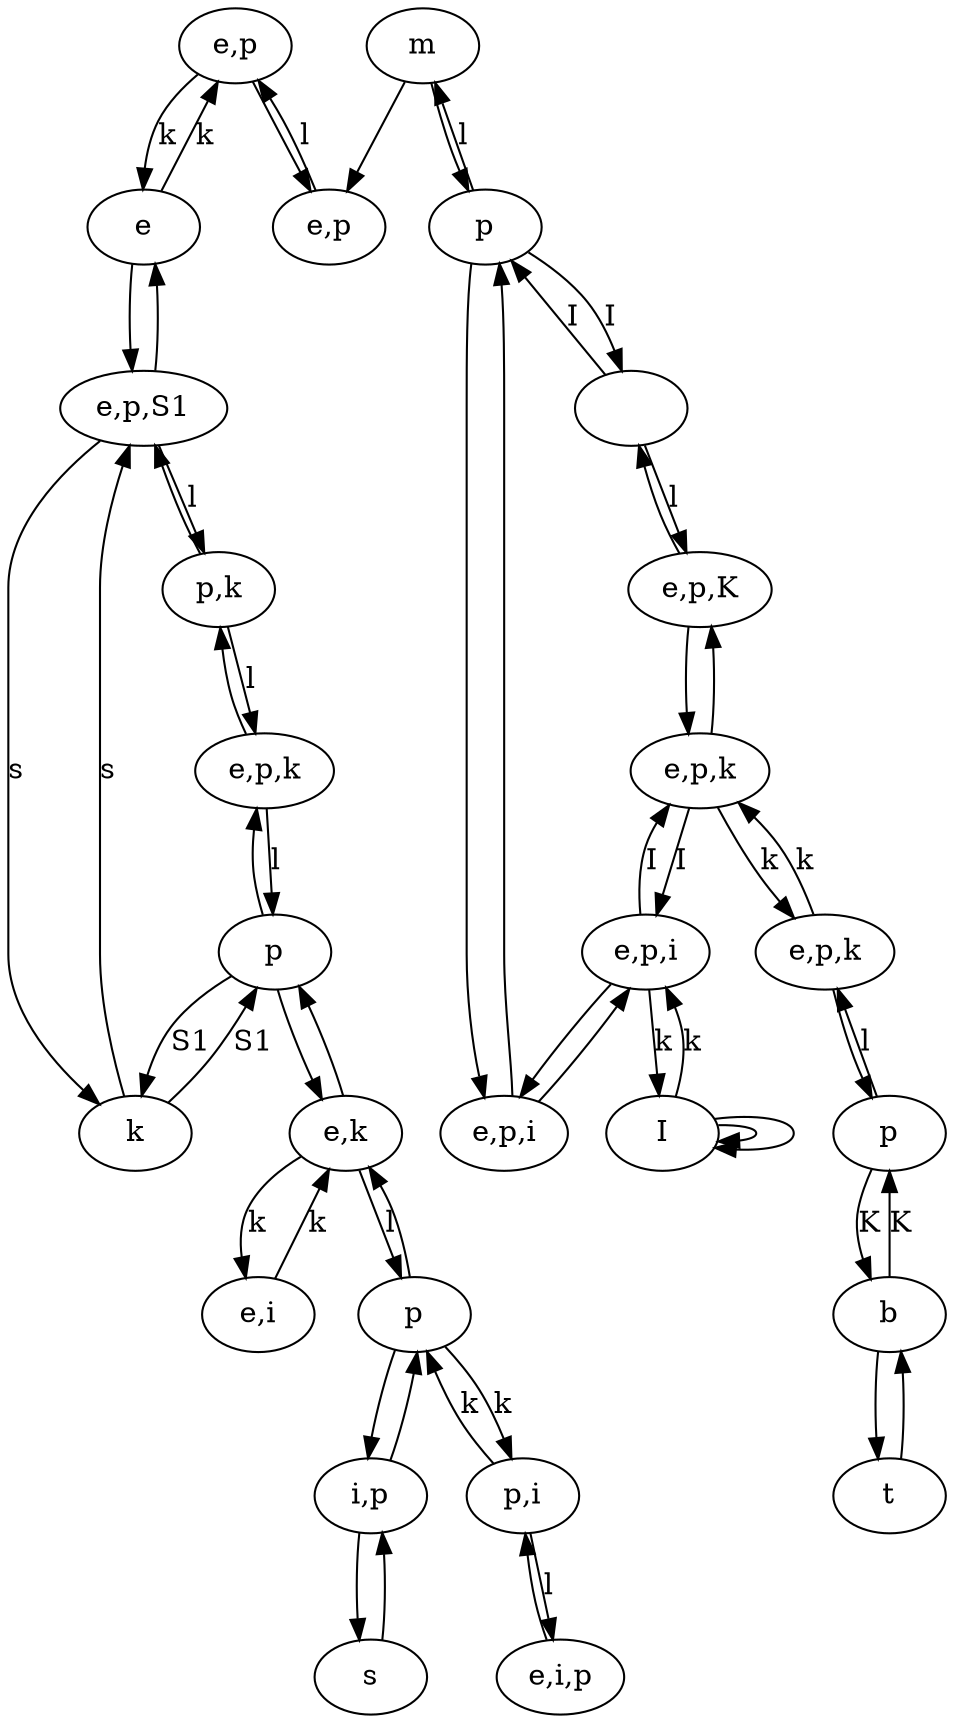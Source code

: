 digraph {
0 [label="e,p"]
1 [label="p"]
2 [label="p"]
3 [label="p,k"]
4 [label="e,p,S1"]
5 [label="e,p,k"]
6 [label="k"]
7 [label="e"]
8 [label="p"]
9 [label="e,p,i"]
10 [label="b"]
11 [label="t"]
12 [label="e,k"]
13 [label="e,i"]
14 [label="s"]
15 [label="i,p"]
16 [label="p"]
17 [label="p,i"]
18 [label="I"]
19 [label="e,i,p"]
20 [label="m"]
21 [label="e,p"]
22 [label="e,p,i"]
23 [label=""]
24 [label="e,p,k"]
25 [label="e,p,k"]
26 [label="e,p,K"]
18 -> 18 [label=""]
18 -> 18 [label=""]
14 -> 15 [label=""]
15 -> 14 [label=""]
15 -> 16 [label=""]
16 -> 15 [label=""]
12 -> 2 [label=""]
2 -> 12 [label=""]
4 -> 7 [label=""]
7 -> 4 [label=""]
8 -> 22 [label=""]
22 -> 8 [label=""]
16 -> 12 [label=""]
12 -> 16 [label="l"]
19 -> 17 [label=""]
17 -> 19 [label="l"]
2 -> 5 [label=""]
5 -> 2 [label="l"]
5 -> 3 [label=""]
3 -> 5 [label="l"]
3 -> 4 [label=""]
4 -> 3 [label="l"]
24 -> 26 [label=""]
26 -> 24 [label=""]
22 -> 9 [label=""]
9 -> 22 [label=""]
20 -> 8 [label=""]
8 -> 20 [label="l"]
17 -> 16 [label="k"]
16 -> 17 [label="k"]
12 -> 13 [label="k"]
13 -> 12 [label="k"]
2 -> 6 [label="S1"]
6 -> 2 [label="S1"]
7 -> 0 [label="k"]
0 -> 7 [label="k"]
24 -> 25 [label="k"]
25 -> 24 [label="k"]
9 -> 18 [label="k"]
18 -> 9 [label="k"]
8 -> 23 [label="I"]
23 -> 8 [label="I"]
9 -> 24 [label="I"]
24 -> 9 [label="I"]
20 -> 21 [label=""]
6 -> 4 [label="s"]
4 -> 6 [label="s"]
0 -> 21 [label=""]
21 -> 0 [label="l"]
26 -> 23 [label=""]
23 -> 26 [label="l"]
25 -> 1 [label=""]
1 -> 25 [label="l"]
11 -> 10 [label=""]
10 -> 11 [label=""]
10 -> 1 [label="K"]
1 -> 10 [label="K"]
}
